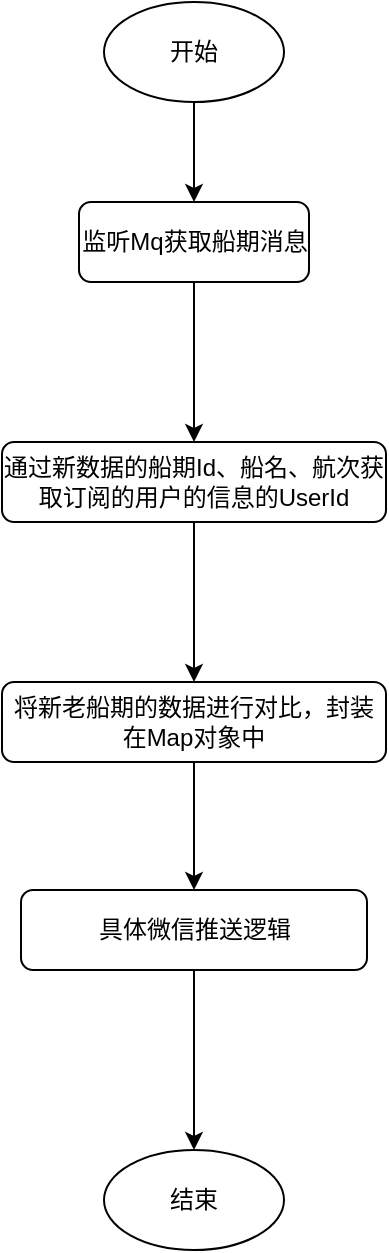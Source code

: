 <mxfile pages="1" version="11.2.8" type="github"><diagram id="Lbm8xhhWIAyDT-mwUrQi" name="第 1 页"><mxGraphModel dx="1422" dy="762" grid="1" gridSize="10" guides="1" tooltips="1" connect="1" arrows="1" fold="1" page="1" pageScale="1" pageWidth="827" pageHeight="1169" math="0" shadow="0"><root><mxCell id="0"/><mxCell id="1" parent="0"/><mxCell id="2_FPtIYD1-ZynqiuI3-B-1" style="edgeStyle=orthogonalEdgeStyle;rounded=0;orthogonalLoop=1;jettySize=auto;html=1;exitX=0.5;exitY=1;exitDx=0;exitDy=0;entryX=0.5;entryY=0;entryDx=0;entryDy=0;" edge="1" parent="1" source="2_FPtIYD1-ZynqiuI3-B-2" target="2_FPtIYD1-ZynqiuI3-B-4"><mxGeometry relative="1" as="geometry"/></mxCell><mxCell id="2_FPtIYD1-ZynqiuI3-B-2" value="开始" style="ellipse;whiteSpace=wrap;html=1;" vertex="1" parent="1"><mxGeometry x="330" y="50" width="90" height="50" as="geometry"/></mxCell><mxCell id="2_FPtIYD1-ZynqiuI3-B-3" value="" style="edgeStyle=orthogonalEdgeStyle;rounded=0;orthogonalLoop=1;jettySize=auto;html=1;" edge="1" parent="1" source="2_FPtIYD1-ZynqiuI3-B-4" target="2_FPtIYD1-ZynqiuI3-B-6"><mxGeometry relative="1" as="geometry"/></mxCell><mxCell id="2_FPtIYD1-ZynqiuI3-B-4" value="监听Mq获取船期消息" style="rounded=1;whiteSpace=wrap;html=1;" vertex="1" parent="1"><mxGeometry x="317.5" y="150" width="115" height="40" as="geometry"/></mxCell><mxCell id="2_FPtIYD1-ZynqiuI3-B-25" value="" style="edgeStyle=orthogonalEdgeStyle;rounded=0;orthogonalLoop=1;jettySize=auto;html=1;" edge="1" parent="1" source="2_FPtIYD1-ZynqiuI3-B-6" target="2_FPtIYD1-ZynqiuI3-B-24"><mxGeometry relative="1" as="geometry"/></mxCell><mxCell id="2_FPtIYD1-ZynqiuI3-B-6" value="通过新数据的船期Id、船名、航次获取订阅的用户的信息的UserId" style="rounded=1;whiteSpace=wrap;html=1;" vertex="1" parent="1"><mxGeometry x="279" y="270" width="192" height="40" as="geometry"/></mxCell><mxCell id="2_FPtIYD1-ZynqiuI3-B-26" style="edgeStyle=orthogonalEdgeStyle;rounded=0;orthogonalLoop=1;jettySize=auto;html=1;exitX=0.5;exitY=1;exitDx=0;exitDy=0;entryX=0.5;entryY=0;entryDx=0;entryDy=0;" edge="1" parent="1" source="2_FPtIYD1-ZynqiuI3-B-24" target="2_FPtIYD1-ZynqiuI3-B-10"><mxGeometry relative="1" as="geometry"/></mxCell><mxCell id="2_FPtIYD1-ZynqiuI3-B-24" value="将新老船期的数据进行对比，封装在Map对象中" style="rounded=1;whiteSpace=wrap;html=1;" vertex="1" parent="1"><mxGeometry x="279" y="390" width="192" height="40" as="geometry"/></mxCell><mxCell id="2_FPtIYD1-ZynqiuI3-B-9" style="edgeStyle=orthogonalEdgeStyle;rounded=0;orthogonalLoop=1;jettySize=auto;html=1;exitX=0.5;exitY=1;exitDx=0;exitDy=0;entryX=0.5;entryY=0;entryDx=0;entryDy=0;" edge="1" parent="1" source="2_FPtIYD1-ZynqiuI3-B-10" target="2_FPtIYD1-ZynqiuI3-B-11"><mxGeometry relative="1" as="geometry"/></mxCell><mxCell id="2_FPtIYD1-ZynqiuI3-B-10" value="具体微信推送逻辑" style="rounded=1;whiteSpace=wrap;html=1;" vertex="1" parent="1"><mxGeometry x="288.5" y="494" width="173" height="40" as="geometry"/></mxCell><mxCell id="2_FPtIYD1-ZynqiuI3-B-11" value="结束" style="ellipse;whiteSpace=wrap;html=1;" vertex="1" parent="1"><mxGeometry x="330" y="624" width="90" height="50" as="geometry"/></mxCell></root></mxGraphModel></diagram></mxfile>